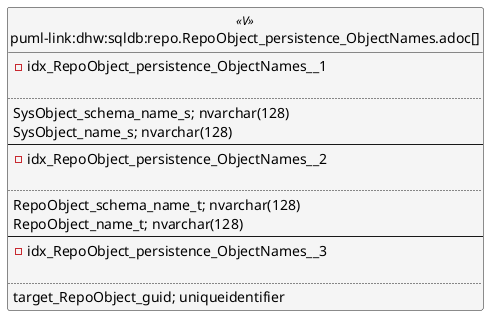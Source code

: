 @startuml
left to right direction
'top to bottom direction
hide circle
'avoide "." issues:
set namespaceSeparator none


skinparam class {
  BackgroundColor White
  BackgroundColor<<FN>> Yellow
  BackgroundColor<<FS>> Yellow
  BackgroundColor<<FT>> LightGray
  BackgroundColor<<IF>> Yellow
  BackgroundColor<<IS>> Yellow
  BackgroundColor<<P>> Aqua
  BackgroundColor<<PC>> Aqua
  BackgroundColor<<SN>> Yellow
  BackgroundColor<<SO>> SlateBlue
  BackgroundColor<<TF>> LightGray
  BackgroundColor<<TR>> Tomato
  BackgroundColor<<U>> White
  BackgroundColor<<V>> WhiteSmoke
  BackgroundColor<<X>> Aqua
  BackgroundColor<<external>> AliceBlue
}


entity "puml-link:dhw:sqldb:repo.RepoObject_persistence_ObjectNames.adoc[]" as repo.RepoObject_persistence_ObjectNames << V >> {
- idx_RepoObject_persistence_ObjectNames__1

..
SysObject_schema_name_s; nvarchar(128)
SysObject_name_s; nvarchar(128)
--
- idx_RepoObject_persistence_ObjectNames__2

..
RepoObject_schema_name_t; nvarchar(128)
RepoObject_name_t; nvarchar(128)
--
- idx_RepoObject_persistence_ObjectNames__3

..
target_RepoObject_guid; uniqueidentifier
}


@enduml

